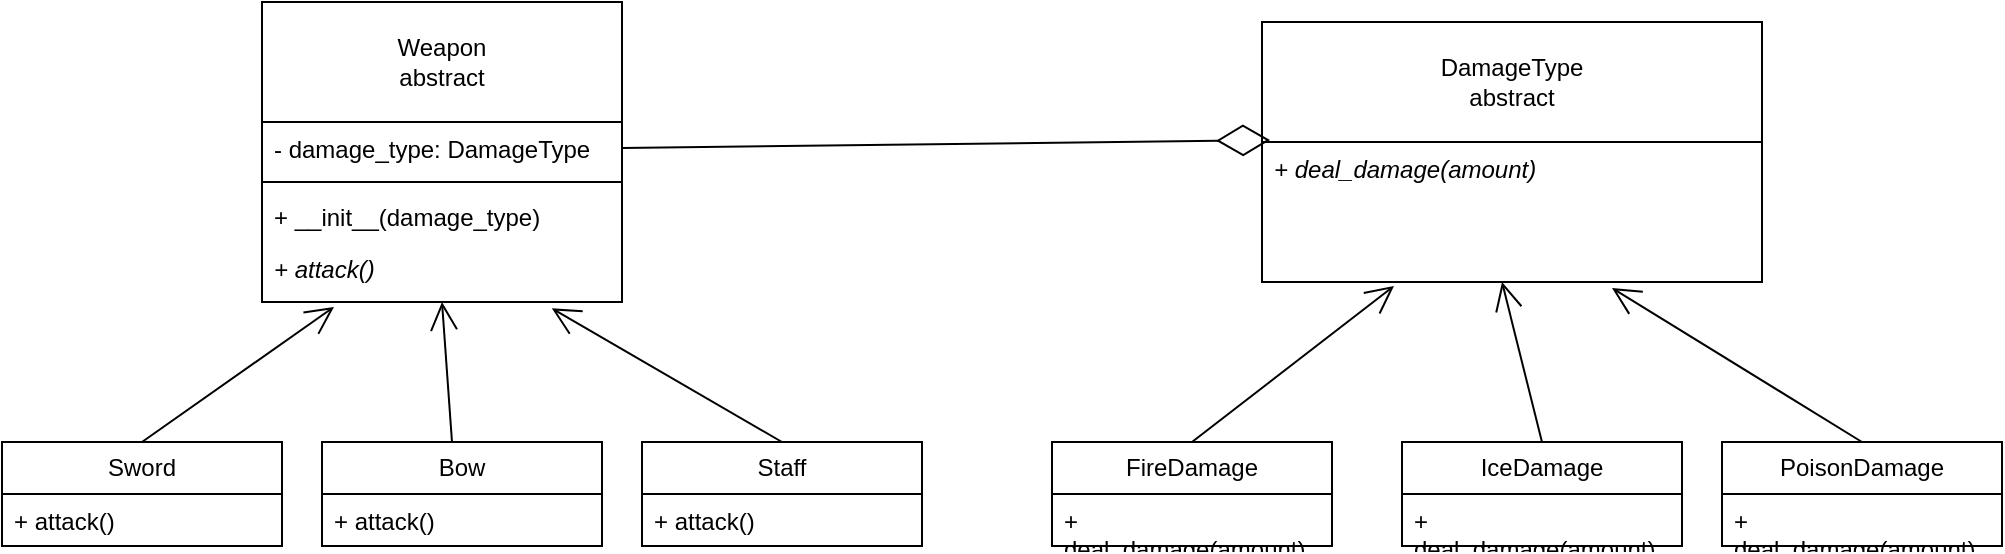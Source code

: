 <mxfile version="28.1.2">
  <diagram name="Page-1" id="69Jjc0IacElMMkD2sNXP">
    <mxGraphModel dx="1899" dy="1134" grid="1" gridSize="10" guides="1" tooltips="1" connect="1" arrows="1" fold="1" page="1" pageScale="1" pageWidth="850" pageHeight="1100" math="0" shadow="0">
      <root>
        <mxCell id="0" />
        <mxCell id="1" parent="0" />
        <mxCell id="tFvW3wDiqRuR67xeKiN_-1" value="Sword" style="swimlane;fontStyle=0;childLayout=stackLayout;horizontal=1;startSize=26;fillColor=none;horizontalStack=0;resizeParent=1;resizeParentMax=0;resizeLast=0;collapsible=1;marginBottom=0;whiteSpace=wrap;html=1;" parent="1" vertex="1">
          <mxGeometry x="-170" y="600" width="140" height="52" as="geometry" />
        </mxCell>
        <mxCell id="tFvW3wDiqRuR67xeKiN_-2" value="+ attack()" style="text;strokeColor=none;fillColor=none;align=left;verticalAlign=top;spacingLeft=4;spacingRight=4;overflow=hidden;rotatable=0;points=[[0,0.5],[1,0.5]];portConstraint=eastwest;whiteSpace=wrap;html=1;" parent="tFvW3wDiqRuR67xeKiN_-1" vertex="1">
          <mxGeometry y="26" width="140" height="26" as="geometry" />
        </mxCell>
        <mxCell id="tFvW3wDiqRuR67xeKiN_-4" value="Staff" style="swimlane;fontStyle=0;childLayout=stackLayout;horizontal=1;startSize=26;fillColor=none;horizontalStack=0;resizeParent=1;resizeParentMax=0;resizeLast=0;collapsible=1;marginBottom=0;whiteSpace=wrap;html=1;" parent="1" vertex="1">
          <mxGeometry x="150" y="600" width="140" height="52" as="geometry" />
        </mxCell>
        <mxCell id="tFvW3wDiqRuR67xeKiN_-5" value="+ attack()" style="text;strokeColor=none;fillColor=none;align=left;verticalAlign=top;spacingLeft=4;spacingRight=4;overflow=hidden;rotatable=0;points=[[0,0.5],[1,0.5]];portConstraint=eastwest;whiteSpace=wrap;html=1;" parent="tFvW3wDiqRuR67xeKiN_-4" vertex="1">
          <mxGeometry y="26" width="140" height="26" as="geometry" />
        </mxCell>
        <mxCell id="tFvW3wDiqRuR67xeKiN_-6" value="Bow" style="swimlane;fontStyle=0;childLayout=stackLayout;horizontal=1;startSize=26;fillColor=none;horizontalStack=0;resizeParent=1;resizeParentMax=0;resizeLast=0;collapsible=1;marginBottom=0;whiteSpace=wrap;html=1;" parent="1" vertex="1">
          <mxGeometry x="-10" y="600" width="140" height="52" as="geometry" />
        </mxCell>
        <mxCell id="tFvW3wDiqRuR67xeKiN_-7" value="+ attack()" style="text;strokeColor=none;fillColor=none;align=left;verticalAlign=top;spacingLeft=4;spacingRight=4;overflow=hidden;rotatable=0;points=[[0,0.5],[1,0.5]];portConstraint=eastwest;whiteSpace=wrap;html=1;" parent="tFvW3wDiqRuR67xeKiN_-6" vertex="1">
          <mxGeometry y="26" width="140" height="26" as="geometry" />
        </mxCell>
        <mxCell id="tFvW3wDiqRuR67xeKiN_-8" value="&lt;div&gt;Weapon&lt;/div&gt;&lt;div&gt;abstract&lt;/div&gt;" style="swimlane;fontStyle=0;childLayout=stackLayout;horizontal=1;startSize=60;fillColor=none;horizontalStack=0;resizeParent=1;resizeParentMax=0;resizeLast=0;collapsible=1;marginBottom=0;whiteSpace=wrap;html=1;" parent="1" vertex="1">
          <mxGeometry x="-40" y="380" width="180" height="150" as="geometry" />
        </mxCell>
        <mxCell id="tFvW3wDiqRuR67xeKiN_-9" value="- damage_type: DamageType" style="text;strokeColor=none;fillColor=none;align=left;verticalAlign=top;spacingLeft=4;spacingRight=4;overflow=hidden;rotatable=0;points=[[0,0.5],[1,0.5]];portConstraint=eastwest;whiteSpace=wrap;html=1;" parent="tFvW3wDiqRuR67xeKiN_-8" vertex="1">
          <mxGeometry y="60" width="180" height="26" as="geometry" />
        </mxCell>
        <mxCell id="tFvW3wDiqRuR67xeKiN_-10" value="" style="line;strokeWidth=1;fillColor=none;align=left;verticalAlign=middle;spacingTop=-1;spacingLeft=3;spacingRight=3;rotatable=0;labelPosition=right;points=[];portConstraint=eastwest;strokeColor=inherit;" parent="tFvW3wDiqRuR67xeKiN_-8" vertex="1">
          <mxGeometry y="86" width="180" height="8" as="geometry" />
        </mxCell>
        <mxCell id="tFvW3wDiqRuR67xeKiN_-11" value="+ __init__(damage_type)" style="text;strokeColor=none;fillColor=none;align=left;verticalAlign=top;spacingLeft=4;spacingRight=4;overflow=hidden;rotatable=0;points=[[0,0.5],[1,0.5]];portConstraint=eastwest;whiteSpace=wrap;html=1;" parent="tFvW3wDiqRuR67xeKiN_-8" vertex="1">
          <mxGeometry y="94" width="180" height="26" as="geometry" />
        </mxCell>
        <mxCell id="tFvW3wDiqRuR67xeKiN_-12" value="&lt;div&gt;&lt;i&gt;+ attack()&lt;/i&gt;&lt;/div&gt;" style="text;strokeColor=none;fillColor=none;align=left;verticalAlign=top;spacingLeft=4;spacingRight=4;overflow=hidden;rotatable=0;points=[[0,0.5],[1,0.5]];portConstraint=eastwest;whiteSpace=wrap;html=1;" parent="tFvW3wDiqRuR67xeKiN_-8" vertex="1">
          <mxGeometry y="120" width="180" height="30" as="geometry" />
        </mxCell>
        <mxCell id="tFvW3wDiqRuR67xeKiN_-13" value="&lt;div&gt;DamageType&lt;/div&gt;&lt;div&gt;abstract&lt;/div&gt;" style="swimlane;fontStyle=0;childLayout=stackLayout;horizontal=1;startSize=60;fillColor=none;horizontalStack=0;resizeParent=1;resizeParentMax=0;resizeLast=0;collapsible=1;marginBottom=0;whiteSpace=wrap;html=1;" parent="1" vertex="1">
          <mxGeometry x="460" y="390" width="250" height="130" as="geometry" />
        </mxCell>
        <mxCell id="tFvW3wDiqRuR67xeKiN_-14" value="&lt;div&gt;&lt;i&gt;+ deal_damage(amount)&lt;/i&gt;&lt;/div&gt;" style="text;strokeColor=none;fillColor=none;align=left;verticalAlign=top;spacingLeft=4;spacingRight=4;overflow=hidden;rotatable=0;points=[[0,0.5],[1,0.5]];portConstraint=eastwest;whiteSpace=wrap;html=1;" parent="tFvW3wDiqRuR67xeKiN_-13" vertex="1">
          <mxGeometry y="60" width="250" height="70" as="geometry" />
        </mxCell>
        <mxCell id="tFvW3wDiqRuR67xeKiN_-17" value="FireDamage" style="swimlane;fontStyle=0;childLayout=stackLayout;horizontal=1;startSize=26;fillColor=none;horizontalStack=0;resizeParent=1;resizeParentMax=0;resizeLast=0;collapsible=1;marginBottom=0;whiteSpace=wrap;html=1;" parent="1" vertex="1">
          <mxGeometry x="355" y="600" width="140" height="52" as="geometry" />
        </mxCell>
        <mxCell id="tFvW3wDiqRuR67xeKiN_-18" value="&lt;div&gt;+ deal_damage(amount)&lt;/div&gt;" style="text;strokeColor=none;fillColor=none;align=left;verticalAlign=top;spacingLeft=4;spacingRight=4;overflow=hidden;rotatable=0;points=[[0,0.5],[1,0.5]];portConstraint=eastwest;whiteSpace=wrap;html=1;" parent="tFvW3wDiqRuR67xeKiN_-17" vertex="1">
          <mxGeometry y="26" width="140" height="26" as="geometry" />
        </mxCell>
        <mxCell id="tFvW3wDiqRuR67xeKiN_-19" value="IceDamage" style="swimlane;fontStyle=0;childLayout=stackLayout;horizontal=1;startSize=26;fillColor=none;horizontalStack=0;resizeParent=1;resizeParentMax=0;resizeLast=0;collapsible=1;marginBottom=0;whiteSpace=wrap;html=1;" parent="1" vertex="1">
          <mxGeometry x="530" y="600" width="140" height="52" as="geometry" />
        </mxCell>
        <mxCell id="tFvW3wDiqRuR67xeKiN_-20" value="&lt;div&gt;+ deal_damage(amount)&lt;/div&gt;" style="text;strokeColor=none;fillColor=none;align=left;verticalAlign=top;spacingLeft=4;spacingRight=4;overflow=hidden;rotatable=0;points=[[0,0.5],[1,0.5]];portConstraint=eastwest;whiteSpace=wrap;html=1;" parent="tFvW3wDiqRuR67xeKiN_-19" vertex="1">
          <mxGeometry y="26" width="140" height="26" as="geometry" />
        </mxCell>
        <mxCell id="tFvW3wDiqRuR67xeKiN_-21" value="PoisonDamage" style="swimlane;fontStyle=0;childLayout=stackLayout;horizontal=1;startSize=26;fillColor=none;horizontalStack=0;resizeParent=1;resizeParentMax=0;resizeLast=0;collapsible=1;marginBottom=0;whiteSpace=wrap;html=1;" parent="1" vertex="1">
          <mxGeometry x="690" y="600" width="140" height="52" as="geometry" />
        </mxCell>
        <mxCell id="tFvW3wDiqRuR67xeKiN_-22" value="&lt;div&gt;+ deal_damage(amount)&lt;/div&gt;" style="text;strokeColor=none;fillColor=none;align=left;verticalAlign=top;spacingLeft=4;spacingRight=4;overflow=hidden;rotatable=0;points=[[0,0.5],[1,0.5]];portConstraint=eastwest;whiteSpace=wrap;html=1;" parent="tFvW3wDiqRuR67xeKiN_-21" vertex="1">
          <mxGeometry y="26" width="140" height="26" as="geometry" />
        </mxCell>
        <mxCell id="tFvW3wDiqRuR67xeKiN_-32" value="" style="endArrow=open;endFill=1;endSize=12;html=1;rounded=0;entryX=0.2;entryY=1.083;entryDx=0;entryDy=0;entryPerimeter=0;exitX=0.5;exitY=0;exitDx=0;exitDy=0;" parent="1" source="tFvW3wDiqRuR67xeKiN_-1" target="tFvW3wDiqRuR67xeKiN_-12" edge="1">
          <mxGeometry width="160" relative="1" as="geometry">
            <mxPoint x="-70" y="610" as="sourcePoint" />
            <mxPoint x="90" y="610" as="targetPoint" />
          </mxGeometry>
        </mxCell>
        <mxCell id="tFvW3wDiqRuR67xeKiN_-36" value="" style="endArrow=open;endFill=1;endSize=12;html=1;rounded=0;" parent="1" edge="1">
          <mxGeometry width="160" relative="1" as="geometry">
            <mxPoint x="55" y="600" as="sourcePoint" />
            <mxPoint x="50" y="530" as="targetPoint" />
          </mxGeometry>
        </mxCell>
        <mxCell id="tFvW3wDiqRuR67xeKiN_-37" value="" style="endArrow=open;endFill=1;endSize=12;html=1;rounded=0;entryX=0.805;entryY=1.106;entryDx=0;entryDy=0;entryPerimeter=0;exitX=0.5;exitY=0;exitDx=0;exitDy=0;" parent="1" source="tFvW3wDiqRuR67xeKiN_-4" target="tFvW3wDiqRuR67xeKiN_-12" edge="1">
          <mxGeometry width="160" relative="1" as="geometry">
            <mxPoint x="265" y="620" as="sourcePoint" />
            <mxPoint x="260" y="550" as="targetPoint" />
          </mxGeometry>
        </mxCell>
        <mxCell id="tFvW3wDiqRuR67xeKiN_-38" value="" style="endArrow=open;endFill=1;endSize=12;html=1;rounded=0;entryX=0.2;entryY=1.083;entryDx=0;entryDy=0;entryPerimeter=0;exitX=0.5;exitY=0;exitDx=0;exitDy=0;" parent="1" source="tFvW3wDiqRuR67xeKiN_-17" edge="1">
          <mxGeometry width="160" relative="1" as="geometry">
            <mxPoint x="430" y="590" as="sourcePoint" />
            <mxPoint x="526" y="522" as="targetPoint" />
          </mxGeometry>
        </mxCell>
        <mxCell id="tFvW3wDiqRuR67xeKiN_-39" value="" style="endArrow=open;endFill=1;endSize=12;html=1;rounded=0;exitX=0.5;exitY=0;exitDx=0;exitDy=0;" parent="1" source="tFvW3wDiqRuR67xeKiN_-19" edge="1">
          <mxGeometry width="160" relative="1" as="geometry">
            <mxPoint x="585" y="590" as="sourcePoint" />
            <mxPoint x="580" y="520" as="targetPoint" />
          </mxGeometry>
        </mxCell>
        <mxCell id="tFvW3wDiqRuR67xeKiN_-40" value="" style="endArrow=open;endFill=1;endSize=12;html=1;rounded=0;entryX=0.805;entryY=1.106;entryDx=0;entryDy=0;entryPerimeter=0;exitX=0.5;exitY=0;exitDx=0;exitDy=0;" parent="1" source="tFvW3wDiqRuR67xeKiN_-21" edge="1">
          <mxGeometry width="160" relative="1" as="geometry">
            <mxPoint x="750" y="590" as="sourcePoint" />
            <mxPoint x="635" y="523" as="targetPoint" />
          </mxGeometry>
        </mxCell>
        <mxCell id="j2bB64mLnl3y8rZJ_whB-2" value="" style="endArrow=diamondThin;endFill=0;endSize=24;html=1;rounded=0;exitX=1;exitY=0.5;exitDx=0;exitDy=0;entryX=0.016;entryY=-0.014;entryDx=0;entryDy=0;entryPerimeter=0;" edge="1" parent="1" source="tFvW3wDiqRuR67xeKiN_-9" target="tFvW3wDiqRuR67xeKiN_-14">
          <mxGeometry width="160" relative="1" as="geometry">
            <mxPoint x="440" y="737" as="sourcePoint" />
            <mxPoint x="450" y="460" as="targetPoint" />
          </mxGeometry>
        </mxCell>
      </root>
    </mxGraphModel>
  </diagram>
</mxfile>
